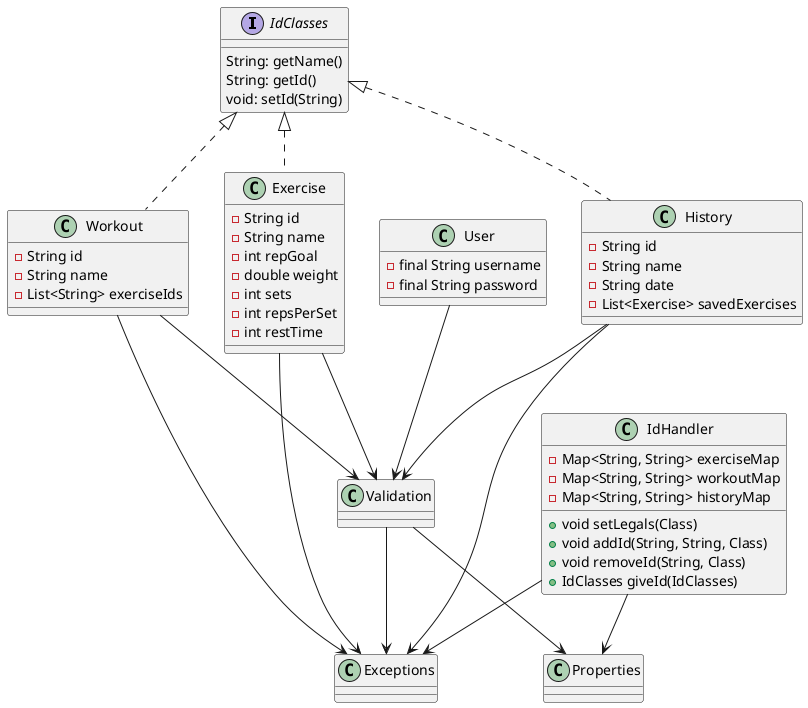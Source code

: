 @startuml Core Diagram

interface IdClasses {
  String: getName()
  String: getId()
  void: setId(String)
}

class Exercise implements IdClasses{
  -String id
  -String name
  -int repGoal
  -double weight
  -int sets
  -int repsPerSet
  -int restTime
}

class Exceptions {

}

class User {
  -final String username
  -final String password
}

class Workout implements IdClasses{
  -String id
  -String name
  -List<String> exerciseIds
}

class History implements IdClasses{
  -String id
  -String name
  -String date
  -List<Exercise> savedExercises
}

class IdHandler {
  -Map<String, String> exerciseMap
  -Map<String, String> workoutMap
  -Map<String, String> historyMap
  +void setLegals(Class)
  +void addId(String, String, Class)
  +void removeId(String, Class)
  +IdClasses giveId(IdClasses)

}

class Properties {

}

class Validation {

}

Exercise --> Validation
History --> Validation
User --> Validation
Workout --> Validation

Validation --> Properties
IdHandler --> Properties

IdHandler --> Exceptions
Exercise --> Exceptions
History --> Exceptions
Workout --> Exceptions
Validation --> Exceptions

/' Should we have this???
IdHandler --> Exercise
IdHandler --> History
IdHandler --> Workout
IdHandler --> User
'/

@enduml
